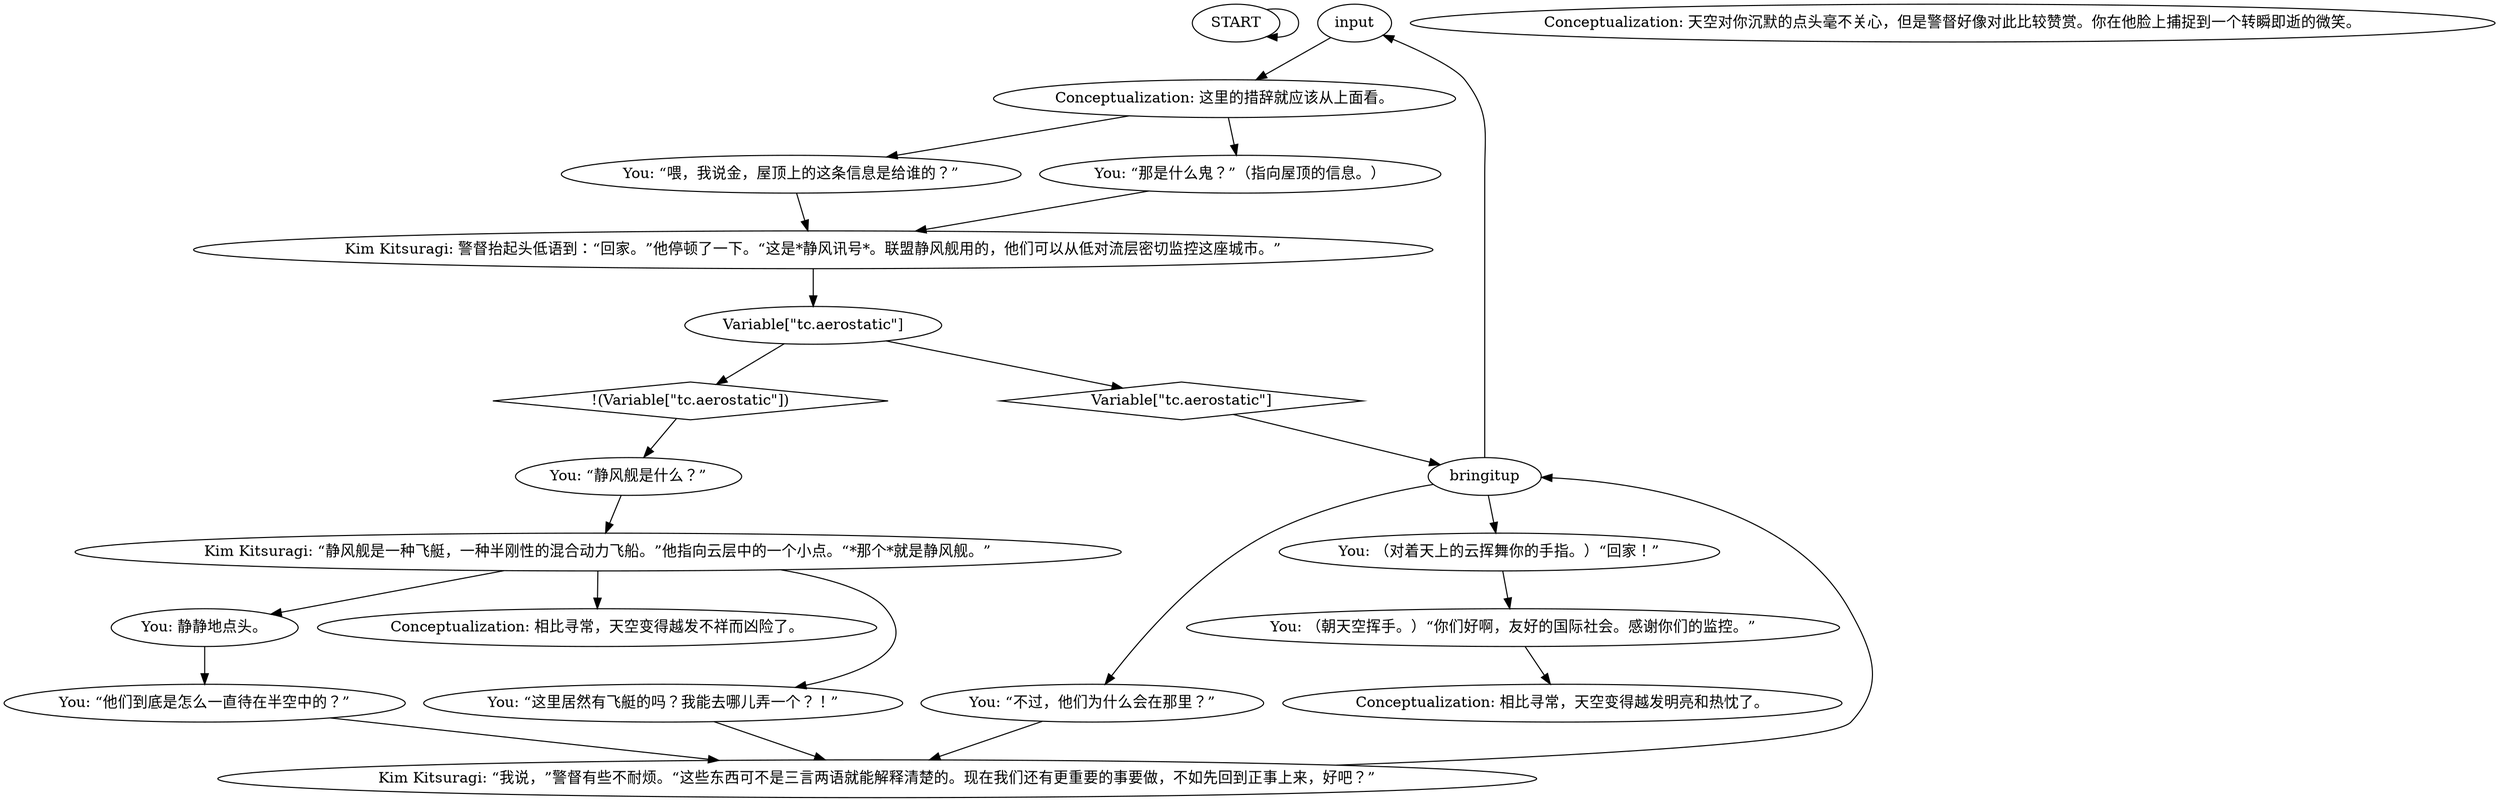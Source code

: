 # VILLAGE ORB / aerograffito afterthought
# Conceptualization afterthought about the words on the roof!
# ==================================================
digraph G {
	  0 [label="START"];
	  1 [label="input"];
	  2 [label="You: 静静地点头。"];
	  3 [label="You: “不过，他们为什么会在那里？”"];
	  4 [label="You: （朝天空挥手。）“你们好啊，友好的国际社会。感谢你们的监控。”"];
	  5 [label="Conceptualization: 相比寻常，天空变得越发不祥而凶险了。"];
	  6 [label="You: “他们到底是怎么一直待在半空中的？”"];
	  7 [label="Conceptualization: 天空对你沉默的点头毫不关心，但是警督好像对此比较赞赏。你在他脸上捕捉到一个转瞬即逝的微笑。"];
	  8 [label="Conceptualization: 相比寻常，天空变得越发明亮和热忱了。"];
	  9 [label="You: “静风舰是什么？”"];
	  10 [label="Conceptualization: 这里的措辞就应该从上面看。"];
	  11 [label="Kim Kitsuragi: “我说，”警督有些不耐烦。“这些东西可不是三言两语就能解释清楚的。现在我们还有更重要的事要做，不如先回到正事上来，好吧？”"];
	  12 [label="You: “这里居然有飞艇的吗？我能去哪儿弄一个？！”"];
	  13 [label="bringitup"];
	  14 [label="Kim Kitsuragi: 警督抬起头低语到：“回家。”他停顿了一下。“这是*静风讯号*。联盟静风舰用的，他们可以从低对流层密切监控这座城市。”"];
	  15 [label="Variable[\"tc.aerostatic\"]"];
	  16 [label="Variable[\"tc.aerostatic\"]", shape=diamond];
	  17 [label="!(Variable[\"tc.aerostatic\"])", shape=diamond];
	  18 [label="You: “那是什么鬼？”（指向屋顶的信息。）"];
	  19 [label="You: “喂，我说金，屋顶上的这条信息是给谁的？”"];
	  20 [label="Kim Kitsuragi: “静风舰是一种飞艇，一种半刚性的混合动力飞船。”他指向云层中的一个小点。“*那个*就是静风舰。”"];
	  21 [label="You: （对着天上的云挥舞你的手指。）“回家！”"];
	  0 -> 0
	  1 -> 10
	  2 -> 6
	  3 -> 11
	  4 -> 8
	  6 -> 11
	  9 -> 20
	  10 -> 18
	  10 -> 19
	  11 -> 13
	  12 -> 11
	  13 -> 1
	  13 -> 3
	  13 -> 21
	  14 -> 15
	  15 -> 16
	  15 -> 17
	  16 -> 13
	  17 -> 9
	  18 -> 14
	  19 -> 14
	  20 -> 2
	  20 -> 12
	  20 -> 5
	  21 -> 4
}

